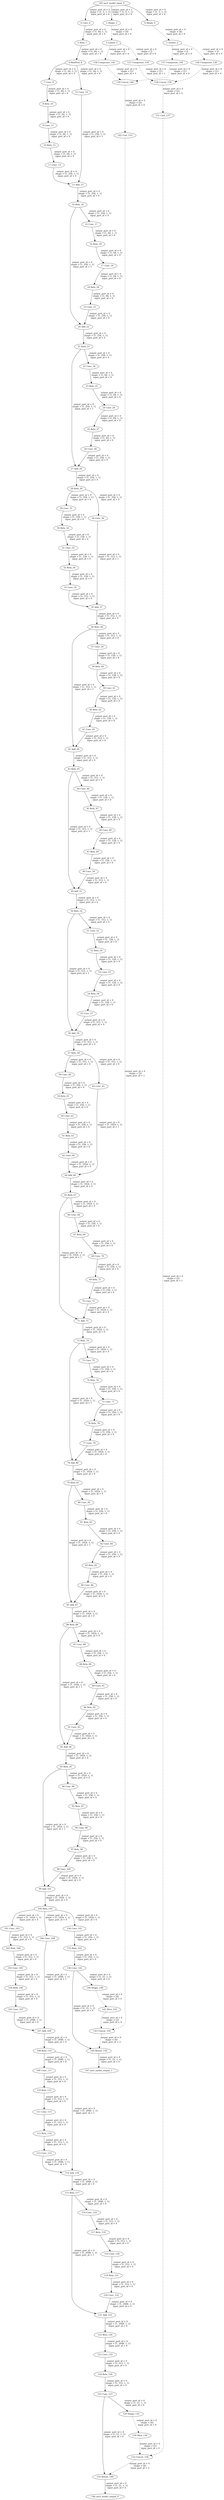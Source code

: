 strict digraph  {
"0 Shape_0" [id=0, type=Shape];
"1 Gather_2" [id=1, type=Gather];
"2 Shape_3" [id=2, type=Shape];
"3 Gather_5" [id=3, type=Gather];
"4 Conv_6" [id=4, type=Conv];
"5 Relu_7" [id=5, type=Relu];
"6 MaxPool_8" [id=6, type=MaxPool];
"7 Conv_9" [id=7, type=Conv];
"8 Relu_10" [id=8, type=Relu];
"9 Conv_11" [id=9, type=Conv];
"10 Relu_12" [id=10, type=Relu];
"11 Conv_13" [id=11, type=Conv];
"12 Conv_14" [id=12, type=Conv];
"13 Add_15" [id=13, type=Add];
"14 Relu_16" [id=14, type=Relu];
"15 Conv_17" [id=15, type=Conv];
"16 Relu_18" [id=16, type=Relu];
"17 Conv_19" [id=17, type=Conv];
"18 Relu_20" [id=18, type=Relu];
"19 Conv_21" [id=19, type=Conv];
"20 Add_22" [id=20, type=Add];
"21 Relu_23" [id=21, type=Relu];
"22 Conv_24" [id=22, type=Conv];
"23 Relu_25" [id=23, type=Relu];
"24 Conv_26" [id=24, type=Conv];
"25 Relu_27" [id=25, type=Relu];
"26 Conv_28" [id=26, type=Conv];
"27 Add_29" [id=27, type=Add];
"28 Relu_30" [id=28, type=Relu];
"29 Conv_31" [id=29, type=Conv];
"30 Relu_32" [id=30, type=Relu];
"31 Conv_33" [id=31, type=Conv];
"32 Relu_34" [id=32, type=Relu];
"33 Conv_35" [id=33, type=Conv];
"34 Conv_36" [id=34, type=Conv];
"35 Add_37" [id=35, type=Add];
"36 Relu_38" [id=36, type=Relu];
"37 Conv_39" [id=37, type=Conv];
"38 Relu_40" [id=38, type=Relu];
"39 Conv_41" [id=39, type=Conv];
"40 Relu_42" [id=40, type=Relu];
"41 Conv_43" [id=41, type=Conv];
"42 Add_44" [id=42, type=Add];
"43 Relu_45" [id=43, type=Relu];
"44 Conv_46" [id=44, type=Conv];
"45 Relu_47" [id=45, type=Relu];
"46 Conv_48" [id=46, type=Conv];
"47 Relu_49" [id=47, type=Relu];
"48 Conv_50" [id=48, type=Conv];
"49 Add_51" [id=49, type=Add];
"50 Relu_52" [id=50, type=Relu];
"51 Conv_53" [id=51, type=Conv];
"52 Relu_54" [id=52, type=Relu];
"53 Conv_55" [id=53, type=Conv];
"54 Relu_56" [id=54, type=Relu];
"55 Conv_57" [id=55, type=Conv];
"56 Add_58" [id=56, type=Add];
"57 Relu_59" [id=57, type=Relu];
"58 Conv_60" [id=58, type=Conv];
"59 Relu_61" [id=59, type=Relu];
"60 Conv_62" [id=60, type=Conv];
"61 Relu_63" [id=61, type=Relu];
"62 Conv_64" [id=62, type=Conv];
"63 Conv_65" [id=63, type=Conv];
"64 Add_66" [id=64, type=Add];
"65 Relu_67" [id=65, type=Relu];
"66 Conv_68" [id=66, type=Conv];
"67 Relu_69" [id=67, type=Relu];
"68 Conv_70" [id=68, type=Conv];
"69 Relu_71" [id=69, type=Relu];
"70 Conv_72" [id=70, type=Conv];
"71 Add_73" [id=71, type=Add];
"72 Relu_74" [id=72, type=Relu];
"73 Conv_75" [id=73, type=Conv];
"74 Relu_76" [id=74, type=Relu];
"75 Conv_77" [id=75, type=Conv];
"76 Relu_78" [id=76, type=Relu];
"77 Conv_79" [id=77, type=Conv];
"78 Add_80" [id=78, type=Add];
"79 Relu_81" [id=79, type=Relu];
"80 Conv_82" [id=80, type=Conv];
"81 Relu_83" [id=81, type=Relu];
"82 Conv_84" [id=82, type=Conv];
"83 Relu_85" [id=83, type=Relu];
"84 Conv_86" [id=84, type=Conv];
"85 Add_87" [id=85, type=Add];
"86 Relu_88" [id=86, type=Relu];
"87 Conv_89" [id=87, type=Conv];
"88 Relu_90" [id=88, type=Relu];
"89 Conv_91" [id=89, type=Conv];
"90 Relu_92" [id=90, type=Relu];
"91 Conv_93" [id=91, type=Conv];
"92 Add_94" [id=92, type=Add];
"93 Relu_95" [id=93, type=Relu];
"94 Conv_96" [id=94, type=Conv];
"95 Relu_97" [id=95, type=Relu];
"96 Conv_98" [id=96, type=Conv];
"97 Relu_99" [id=97, type=Relu];
"98 Conv_100" [id=98, type=Conv];
"99 Add_101" [id=99, type=Add];
"100 Relu_102" [id=100, type=Relu];
"101 Conv_103" [id=101, type=Conv];
"102 Relu_104" [id=102, type=Relu];
"103 Conv_105" [id=103, type=Conv];
"104 Relu_106" [id=104, type=Relu];
"105 Conv_107" [id=105, type=Conv];
"106 Conv_108" [id=106, type=Conv];
"107 Add_109" [id=107, type=Add];
"108 Relu_110" [id=108, type=Relu];
"109 Conv_111" [id=109, type=Conv];
"110 Relu_112" [id=110, type=Relu];
"111 Conv_113" [id=111, type=Conv];
"112 Relu_114" [id=112, type=Relu];
"113 Conv_115" [id=113, type=Conv];
"114 Add_116" [id=114, type=Add];
"115 Relu_117" [id=115, type=Relu];
"116 Conv_118" [id=116, type=Conv];
"117 Relu_119" [id=117, type=Relu];
"118 Conv_120" [id=118, type=Conv];
"119 Relu_121" [id=119, type=Relu];
"120 Conv_122" [id=120, type=Conv];
"121 Add_123" [id=121, type=Add];
"122 Relu_124" [id=122, type=Relu];
"123 Conv_125" [id=123, type=Conv];
"124 Relu_126" [id=124, type=Relu];
"125 Conv_127" [id=125, type=Conv];
"126 Unsqueeze_128" [id=126, type=Unsqueeze];
"127 Unsqueeze_129" [id=127, type=Unsqueeze];
"128 Concat_130" [id=128, type=Concat];
"129 Shape_132" [id=129, type=Shape];
"130 Slice_136" [id=130, type=Slice];
"131 Cast_137" [id=131, type=Cast];
"132 Concat_138" [id=132, type=Concat];
"133 Resize_140" [id=133, type=Resize];
"134 Conv_141" [id=134, type=Conv];
"135 Relu_142" [id=135, type=Relu];
"136 Conv_143" [id=136, type=Conv];
"137 Unsqueeze_144" [id=137, type=Unsqueeze];
"138 Unsqueeze_145" [id=138, type=Unsqueeze];
"139 Concat_146" [id=139, type=Concat];
"140 Shape_148" [id=140, type=Shape];
"141 Slice_152" [id=141, type=Slice];
"142 Cast_153" [id=142, type=Cast];
"143 Concat_154" [id=143, type=Concat];
"144 Resize_156" [id=144, type=Resize];
"145 nncf_model_input_0" [id=145, type=nncf_model_input];
"146 nncf_model_output_0" [id=146, type=nncf_model_output];
"147 nncf_model_output_1" [id=147, type=nncf_model_output];
"0 Shape_0" -> "1 Gather_2"  [label="output_port_id = 0 \n shape = [4] \n input_port_id = 0 \n ", style=dashed];
"1 Gather_2" -> "126 Unsqueeze_128"  [label="output_port_id = 0 \n shape = [] \n input_port_id = 0 \n ", style=dashed];
"1 Gather_2" -> "137 Unsqueeze_144"  [label="output_port_id = 0 \n shape = [] \n input_port_id = 0 \n ", style=dashed];
"2 Shape_3" -> "3 Gather_5"  [label="output_port_id = 0 \n shape = [4] \n input_port_id = 0 \n ", style=dashed];
"3 Gather_5" -> "127 Unsqueeze_129"  [label="output_port_id = 0 \n shape = [] \n input_port_id = 0 \n ", style=dashed];
"3 Gather_5" -> "138 Unsqueeze_145"  [label="output_port_id = 0 \n shape = [] \n input_port_id = 0 \n ", style=dashed];
"4 Conv_6" -> "5 Relu_7"  [label="output_port_id = 0 \n shape = [1, 64, 1, 1] \n input_port_id = 0 \n ", style=solid];
"5 Relu_7" -> "6 MaxPool_8"  [label="output_port_id = 0 \n shape = [1, 64, 1, 1] \n input_port_id = 0 \n ", style=solid];
"6 MaxPool_8" -> "7 Conv_9"  [label="output_port_id = 0 \n shape = [1, 64, 1, 1] \n input_port_id = 0 \n ", style=solid];
"6 MaxPool_8" -> "12 Conv_14"  [label="output_port_id = 0 \n shape = [1, 64, 1, 1] \n input_port_id = 0 \n ", style=solid];
"7 Conv_9" -> "8 Relu_10"  [label="output_port_id = 0 \n shape = [1, 64, 1, 1] \n input_port_id = 0 \n ", style=solid];
"8 Relu_10" -> "9 Conv_11"  [label="output_port_id = 0 \n shape = [1, 64, 1, 1] \n input_port_id = 0 \n ", style=solid];
"9 Conv_11" -> "10 Relu_12"  [label="output_port_id = 0 \n shape = [1, 64, 1, 1] \n input_port_id = 0 \n ", style=solid];
"10 Relu_12" -> "11 Conv_13"  [label="output_port_id = 0 \n shape = [1, 64, 1, 1] \n input_port_id = 0 \n ", style=solid];
"11 Conv_13" -> "13 Add_15"  [label="output_port_id = 0 \n shape = [1, 256, 1, 1] \n input_port_id = 0 \n ", style=solid];
"12 Conv_14" -> "13 Add_15"  [label="output_port_id = 0 \n shape = [1, 256, 1, 1] \n input_port_id = 1 \n ", style=solid];
"13 Add_15" -> "14 Relu_16"  [label="output_port_id = 0 \n shape = [1, 256, 1, 1] \n input_port_id = 0 \n ", style=solid];
"14 Relu_16" -> "15 Conv_17"  [label="output_port_id = 0 \n shape = [1, 256, 1, 1] \n input_port_id = 0 \n ", style=solid];
"14 Relu_16" -> "20 Add_22"  [label="output_port_id = 0 \n shape = [1, 256, 1, 1] \n input_port_id = 1 \n ", style=solid];
"15 Conv_17" -> "16 Relu_18"  [label="output_port_id = 0 \n shape = [1, 64, 1, 1] \n input_port_id = 0 \n ", style=solid];
"16 Relu_18" -> "17 Conv_19"  [label="output_port_id = 0 \n shape = [1, 64, 1, 1] \n input_port_id = 0 \n ", style=solid];
"17 Conv_19" -> "18 Relu_20"  [label="output_port_id = 0 \n shape = [1, 64, 1, 1] \n input_port_id = 0 \n ", style=solid];
"18 Relu_20" -> "19 Conv_21"  [label="output_port_id = 0 \n shape = [1, 64, 1, 1] \n input_port_id = 0 \n ", style=solid];
"19 Conv_21" -> "20 Add_22"  [label="output_port_id = 0 \n shape = [1, 256, 1, 1] \n input_port_id = 0 \n ", style=solid];
"20 Add_22" -> "21 Relu_23"  [label="output_port_id = 0 \n shape = [1, 256, 1, 1] \n input_port_id = 0 \n ", style=solid];
"21 Relu_23" -> "22 Conv_24"  [label="output_port_id = 0 \n shape = [1, 256, 1, 1] \n input_port_id = 0 \n ", style=solid];
"21 Relu_23" -> "27 Add_29"  [label="output_port_id = 0 \n shape = [1, 256, 1, 1] \n input_port_id = 1 \n ", style=solid];
"22 Conv_24" -> "23 Relu_25"  [label="output_port_id = 0 \n shape = [1, 64, 1, 1] \n input_port_id = 0 \n ", style=solid];
"23 Relu_25" -> "24 Conv_26"  [label="output_port_id = 0 \n shape = [1, 64, 1, 1] \n input_port_id = 0 \n ", style=solid];
"24 Conv_26" -> "25 Relu_27"  [label="output_port_id = 0 \n shape = [1, 64, 1, 1] \n input_port_id = 0 \n ", style=solid];
"25 Relu_27" -> "26 Conv_28"  [label="output_port_id = 0 \n shape = [1, 64, 1, 1] \n input_port_id = 0 \n ", style=solid];
"26 Conv_28" -> "27 Add_29"  [label="output_port_id = 0 \n shape = [1, 256, 1, 1] \n input_port_id = 0 \n ", style=solid];
"27 Add_29" -> "28 Relu_30"  [label="output_port_id = 0 \n shape = [1, 256, 1, 1] \n input_port_id = 0 \n ", style=solid];
"28 Relu_30" -> "29 Conv_31"  [label="output_port_id = 0 \n shape = [1, 256, 1, 1] \n input_port_id = 0 \n ", style=solid];
"28 Relu_30" -> "34 Conv_36"  [label="output_port_id = 0 \n shape = [1, 256, 1, 1] \n input_port_id = 0 \n ", style=solid];
"29 Conv_31" -> "30 Relu_32"  [label="output_port_id = 0 \n shape = [1, 128, 1, 1] \n input_port_id = 0 \n ", style=solid];
"30 Relu_32" -> "31 Conv_33"  [label="output_port_id = 0 \n shape = [1, 128, 1, 1] \n input_port_id = 0 \n ", style=solid];
"31 Conv_33" -> "32 Relu_34"  [label="output_port_id = 0 \n shape = [1, 128, 1, 1] \n input_port_id = 0 \n ", style=solid];
"32 Relu_34" -> "33 Conv_35"  [label="output_port_id = 0 \n shape = [1, 128, 1, 1] \n input_port_id = 0 \n ", style=solid];
"33 Conv_35" -> "35 Add_37"  [label="output_port_id = 0 \n shape = [1, 512, 1, 1] \n input_port_id = 0 \n ", style=solid];
"34 Conv_36" -> "35 Add_37"  [label="output_port_id = 0 \n shape = [1, 512, 1, 1] \n input_port_id = 1 \n ", style=solid];
"35 Add_37" -> "36 Relu_38"  [label="output_port_id = 0 \n shape = [1, 512, 1, 1] \n input_port_id = 0 \n ", style=solid];
"36 Relu_38" -> "37 Conv_39"  [label="output_port_id = 0 \n shape = [1, 512, 1, 1] \n input_port_id = 0 \n ", style=solid];
"36 Relu_38" -> "42 Add_44"  [label="output_port_id = 0 \n shape = [1, 512, 1, 1] \n input_port_id = 1 \n ", style=solid];
"37 Conv_39" -> "38 Relu_40"  [label="output_port_id = 0 \n shape = [1, 128, 1, 1] \n input_port_id = 0 \n ", style=solid];
"38 Relu_40" -> "39 Conv_41"  [label="output_port_id = 0 \n shape = [1, 128, 1, 1] \n input_port_id = 0 \n ", style=solid];
"39 Conv_41" -> "40 Relu_42"  [label="output_port_id = 0 \n shape = [1, 128, 1, 1] \n input_port_id = 0 \n ", style=solid];
"40 Relu_42" -> "41 Conv_43"  [label="output_port_id = 0 \n shape = [1, 128, 1, 1] \n input_port_id = 0 \n ", style=solid];
"41 Conv_43" -> "42 Add_44"  [label="output_port_id = 0 \n shape = [1, 512, 1, 1] \n input_port_id = 0 \n ", style=solid];
"42 Add_44" -> "43 Relu_45"  [label="output_port_id = 0 \n shape = [1, 512, 1, 1] \n input_port_id = 0 \n ", style=solid];
"43 Relu_45" -> "44 Conv_46"  [label="output_port_id = 0 \n shape = [1, 512, 1, 1] \n input_port_id = 0 \n ", style=solid];
"43 Relu_45" -> "49 Add_51"  [label="output_port_id = 0 \n shape = [1, 512, 1, 1] \n input_port_id = 1 \n ", style=solid];
"44 Conv_46" -> "45 Relu_47"  [label="output_port_id = 0 \n shape = [1, 128, 1, 1] \n input_port_id = 0 \n ", style=solid];
"45 Relu_47" -> "46 Conv_48"  [label="output_port_id = 0 \n shape = [1, 128, 1, 1] \n input_port_id = 0 \n ", style=solid];
"46 Conv_48" -> "47 Relu_49"  [label="output_port_id = 0 \n shape = [1, 128, 1, 1] \n input_port_id = 0 \n ", style=solid];
"47 Relu_49" -> "48 Conv_50"  [label="output_port_id = 0 \n shape = [1, 128, 1, 1] \n input_port_id = 0 \n ", style=solid];
"48 Conv_50" -> "49 Add_51"  [label="output_port_id = 0 \n shape = [1, 512, 1, 1] \n input_port_id = 0 \n ", style=solid];
"49 Add_51" -> "50 Relu_52"  [label="output_port_id = 0 \n shape = [1, 512, 1, 1] \n input_port_id = 0 \n ", style=solid];
"50 Relu_52" -> "51 Conv_53"  [label="output_port_id = 0 \n shape = [1, 512, 1, 1] \n input_port_id = 0 \n ", style=solid];
"50 Relu_52" -> "56 Add_58"  [label="output_port_id = 0 \n shape = [1, 512, 1, 1] \n input_port_id = 1 \n ", style=solid];
"51 Conv_53" -> "52 Relu_54"  [label="output_port_id = 0 \n shape = [1, 128, 1, 1] \n input_port_id = 0 \n ", style=solid];
"52 Relu_54" -> "53 Conv_55"  [label="output_port_id = 0 \n shape = [1, 128, 1, 1] \n input_port_id = 0 \n ", style=solid];
"53 Conv_55" -> "54 Relu_56"  [label="output_port_id = 0 \n shape = [1, 128, 1, 1] \n input_port_id = 0 \n ", style=solid];
"54 Relu_56" -> "55 Conv_57"  [label="output_port_id = 0 \n shape = [1, 128, 1, 1] \n input_port_id = 0 \n ", style=solid];
"55 Conv_57" -> "56 Add_58"  [label="output_port_id = 0 \n shape = [1, 512, 1, 1] \n input_port_id = 0 \n ", style=solid];
"56 Add_58" -> "57 Relu_59"  [label="output_port_id = 0 \n shape = [1, 512, 1, 1] \n input_port_id = 0 \n ", style=solid];
"57 Relu_59" -> "58 Conv_60"  [label="output_port_id = 0 \n shape = [1, 512, 1, 1] \n input_port_id = 0 \n ", style=solid];
"57 Relu_59" -> "63 Conv_65"  [label="output_port_id = 0 \n shape = [1, 512, 1, 1] \n input_port_id = 0 \n ", style=solid];
"58 Conv_60" -> "59 Relu_61"  [label="output_port_id = 0 \n shape = [1, 256, 1, 1] \n input_port_id = 0 \n ", style=solid];
"59 Relu_61" -> "60 Conv_62"  [label="output_port_id = 0 \n shape = [1, 256, 1, 1] \n input_port_id = 0 \n ", style=solid];
"60 Conv_62" -> "61 Relu_63"  [label="output_port_id = 0 \n shape = [1, 256, 1, 1] \n input_port_id = 0 \n ", style=solid];
"61 Relu_63" -> "62 Conv_64"  [label="output_port_id = 0 \n shape = [1, 256, 1, 1] \n input_port_id = 0 \n ", style=solid];
"62 Conv_64" -> "64 Add_66"  [label="output_port_id = 0 \n shape = [1, 1024, 1, 1] \n input_port_id = 0 \n ", style=solid];
"63 Conv_65" -> "64 Add_66"  [label="output_port_id = 0 \n shape = [1, 1024, 1, 1] \n input_port_id = 1 \n ", style=solid];
"64 Add_66" -> "65 Relu_67"  [label="output_port_id = 0 \n shape = [1, 1024, 1, 1] \n input_port_id = 0 \n ", style=solid];
"65 Relu_67" -> "66 Conv_68"  [label="output_port_id = 0 \n shape = [1, 1024, 1, 1] \n input_port_id = 0 \n ", style=solid];
"65 Relu_67" -> "71 Add_73"  [label="output_port_id = 0 \n shape = [1, 1024, 1, 1] \n input_port_id = 1 \n ", style=solid];
"66 Conv_68" -> "67 Relu_69"  [label="output_port_id = 0 \n shape = [1, 256, 1, 1] \n input_port_id = 0 \n ", style=solid];
"67 Relu_69" -> "68 Conv_70"  [label="output_port_id = 0 \n shape = [1, 256, 1, 1] \n input_port_id = 0 \n ", style=solid];
"68 Conv_70" -> "69 Relu_71"  [label="output_port_id = 0 \n shape = [1, 256, 1, 1] \n input_port_id = 0 \n ", style=solid];
"69 Relu_71" -> "70 Conv_72"  [label="output_port_id = 0 \n shape = [1, 256, 1, 1] \n input_port_id = 0 \n ", style=solid];
"70 Conv_72" -> "71 Add_73"  [label="output_port_id = 0 \n shape = [1, 1024, 1, 1] \n input_port_id = 0 \n ", style=solid];
"71 Add_73" -> "72 Relu_74"  [label="output_port_id = 0 \n shape = [1, 1024, 1, 1] \n input_port_id = 0 \n ", style=solid];
"72 Relu_74" -> "73 Conv_75"  [label="output_port_id = 0 \n shape = [1, 1024, 1, 1] \n input_port_id = 0 \n ", style=solid];
"72 Relu_74" -> "78 Add_80"  [label="output_port_id = 0 \n shape = [1, 1024, 1, 1] \n input_port_id = 1 \n ", style=solid];
"73 Conv_75" -> "74 Relu_76"  [label="output_port_id = 0 \n shape = [1, 256, 1, 1] \n input_port_id = 0 \n ", style=solid];
"74 Relu_76" -> "75 Conv_77"  [label="output_port_id = 0 \n shape = [1, 256, 1, 1] \n input_port_id = 0 \n ", style=solid];
"75 Conv_77" -> "76 Relu_78"  [label="output_port_id = 0 \n shape = [1, 256, 1, 1] \n input_port_id = 0 \n ", style=solid];
"76 Relu_78" -> "77 Conv_79"  [label="output_port_id = 0 \n shape = [1, 256, 1, 1] \n input_port_id = 0 \n ", style=solid];
"77 Conv_79" -> "78 Add_80"  [label="output_port_id = 0 \n shape = [1, 1024, 1, 1] \n input_port_id = 0 \n ", style=solid];
"78 Add_80" -> "79 Relu_81"  [label="output_port_id = 0 \n shape = [1, 1024, 1, 1] \n input_port_id = 0 \n ", style=solid];
"79 Relu_81" -> "80 Conv_82"  [label="output_port_id = 0 \n shape = [1, 1024, 1, 1] \n input_port_id = 0 \n ", style=solid];
"79 Relu_81" -> "85 Add_87"  [label="output_port_id = 0 \n shape = [1, 1024, 1, 1] \n input_port_id = 1 \n ", style=solid];
"80 Conv_82" -> "81 Relu_83"  [label="output_port_id = 0 \n shape = [1, 256, 1, 1] \n input_port_id = 0 \n ", style=solid];
"81 Relu_83" -> "82 Conv_84"  [label="output_port_id = 0 \n shape = [1, 256, 1, 1] \n input_port_id = 0 \n ", style=solid];
"82 Conv_84" -> "83 Relu_85"  [label="output_port_id = 0 \n shape = [1, 256, 1, 1] \n input_port_id = 0 \n ", style=solid];
"83 Relu_85" -> "84 Conv_86"  [label="output_port_id = 0 \n shape = [1, 256, 1, 1] \n input_port_id = 0 \n ", style=solid];
"84 Conv_86" -> "85 Add_87"  [label="output_port_id = 0 \n shape = [1, 1024, 1, 1] \n input_port_id = 0 \n ", style=solid];
"85 Add_87" -> "86 Relu_88"  [label="output_port_id = 0 \n shape = [1, 1024, 1, 1] \n input_port_id = 0 \n ", style=solid];
"86 Relu_88" -> "87 Conv_89"  [label="output_port_id = 0 \n shape = [1, 1024, 1, 1] \n input_port_id = 0 \n ", style=solid];
"86 Relu_88" -> "92 Add_94"  [label="output_port_id = 0 \n shape = [1, 1024, 1, 1] \n input_port_id = 1 \n ", style=solid];
"87 Conv_89" -> "88 Relu_90"  [label="output_port_id = 0 \n shape = [1, 256, 1, 1] \n input_port_id = 0 \n ", style=solid];
"88 Relu_90" -> "89 Conv_91"  [label="output_port_id = 0 \n shape = [1, 256, 1, 1] \n input_port_id = 0 \n ", style=solid];
"89 Conv_91" -> "90 Relu_92"  [label="output_port_id = 0 \n shape = [1, 256, 1, 1] \n input_port_id = 0 \n ", style=solid];
"90 Relu_92" -> "91 Conv_93"  [label="output_port_id = 0 \n shape = [1, 256, 1, 1] \n input_port_id = 0 \n ", style=solid];
"91 Conv_93" -> "92 Add_94"  [label="output_port_id = 0 \n shape = [1, 1024, 1, 1] \n input_port_id = 0 \n ", style=solid];
"92 Add_94" -> "93 Relu_95"  [label="output_port_id = 0 \n shape = [1, 1024, 1, 1] \n input_port_id = 0 \n ", style=solid];
"93 Relu_95" -> "94 Conv_96"  [label="output_port_id = 0 \n shape = [1, 1024, 1, 1] \n input_port_id = 0 \n ", style=solid];
"93 Relu_95" -> "99 Add_101"  [label="output_port_id = 0 \n shape = [1, 1024, 1, 1] \n input_port_id = 1 \n ", style=solid];
"94 Conv_96" -> "95 Relu_97"  [label="output_port_id = 0 \n shape = [1, 256, 1, 1] \n input_port_id = 0 \n ", style=solid];
"95 Relu_97" -> "96 Conv_98"  [label="output_port_id = 0 \n shape = [1, 256, 1, 1] \n input_port_id = 0 \n ", style=solid];
"96 Conv_98" -> "97 Relu_99"  [label="output_port_id = 0 \n shape = [1, 256, 1, 1] \n input_port_id = 0 \n ", style=solid];
"97 Relu_99" -> "98 Conv_100"  [label="output_port_id = 0 \n shape = [1, 256, 1, 1] \n input_port_id = 0 \n ", style=solid];
"98 Conv_100" -> "99 Add_101"  [label="output_port_id = 0 \n shape = [1, 1024, 1, 1] \n input_port_id = 0 \n ", style=solid];
"99 Add_101" -> "100 Relu_102"  [label="output_port_id = 0 \n shape = [1, 1024, 1, 1] \n input_port_id = 0 \n ", style=solid];
"100 Relu_102" -> "101 Conv_103"  [label="output_port_id = 0 \n shape = [1, 1024, 1, 1] \n input_port_id = 0 \n ", style=solid];
"100 Relu_102" -> "106 Conv_108"  [label="output_port_id = 0 \n shape = [1, 1024, 1, 1] \n input_port_id = 0 \n ", style=solid];
"100 Relu_102" -> "134 Conv_141"  [label="output_port_id = 0 \n shape = [1, 1024, 1, 1] \n input_port_id = 0 \n ", style=solid];
"101 Conv_103" -> "102 Relu_104"  [label="output_port_id = 0 \n shape = [1, 512, 1, 1] \n input_port_id = 0 \n ", style=solid];
"102 Relu_104" -> "103 Conv_105"  [label="output_port_id = 0 \n shape = [1, 512, 1, 1] \n input_port_id = 0 \n ", style=solid];
"103 Conv_105" -> "104 Relu_106"  [label="output_port_id = 0 \n shape = [1, 512, 1, 1] \n input_port_id = 0 \n ", style=solid];
"104 Relu_106" -> "105 Conv_107"  [label="output_port_id = 0 \n shape = [1, 512, 1, 1] \n input_port_id = 0 \n ", style=solid];
"105 Conv_107" -> "107 Add_109"  [label="output_port_id = 0 \n shape = [1, 2048, 1, 1] \n input_port_id = 0 \n ", style=solid];
"106 Conv_108" -> "107 Add_109"  [label="output_port_id = 0 \n shape = [1, 2048, 1, 1] \n input_port_id = 1 \n ", style=solid];
"107 Add_109" -> "108 Relu_110"  [label="output_port_id = 0 \n shape = [1, 2048, 1, 1] \n input_port_id = 0 \n ", style=solid];
"108 Relu_110" -> "109 Conv_111"  [label="output_port_id = 0 \n shape = [1, 2048, 1, 1] \n input_port_id = 0 \n ", style=solid];
"108 Relu_110" -> "114 Add_116"  [label="output_port_id = 0 \n shape = [1, 2048, 1, 1] \n input_port_id = 1 \n ", style=solid];
"109 Conv_111" -> "110 Relu_112"  [label="output_port_id = 0 \n shape = [1, 512, 1, 1] \n input_port_id = 0 \n ", style=solid];
"110 Relu_112" -> "111 Conv_113"  [label="output_port_id = 0 \n shape = [1, 512, 1, 1] \n input_port_id = 0 \n ", style=solid];
"111 Conv_113" -> "112 Relu_114"  [label="output_port_id = 0 \n shape = [1, 512, 1, 1] \n input_port_id = 0 \n ", style=solid];
"112 Relu_114" -> "113 Conv_115"  [label="output_port_id = 0 \n shape = [1, 512, 1, 1] \n input_port_id = 0 \n ", style=solid];
"113 Conv_115" -> "114 Add_116"  [label="output_port_id = 0 \n shape = [1, 2048, 1, 1] \n input_port_id = 0 \n ", style=solid];
"114 Add_116" -> "115 Relu_117"  [label="output_port_id = 0 \n shape = [1, 2048, 1, 1] \n input_port_id = 0 \n ", style=solid];
"115 Relu_117" -> "116 Conv_118"  [label="output_port_id = 0 \n shape = [1, 2048, 1, 1] \n input_port_id = 0 \n ", style=solid];
"115 Relu_117" -> "121 Add_123"  [label="output_port_id = 0 \n shape = [1, 2048, 1, 1] \n input_port_id = 1 \n ", style=solid];
"116 Conv_118" -> "117 Relu_119"  [label="output_port_id = 0 \n shape = [1, 512, 1, 1] \n input_port_id = 0 \n ", style=solid];
"117 Relu_119" -> "118 Conv_120"  [label="output_port_id = 0 \n shape = [1, 512, 1, 1] \n input_port_id = 0 \n ", style=solid];
"118 Conv_120" -> "119 Relu_121"  [label="output_port_id = 0 \n shape = [1, 512, 1, 1] \n input_port_id = 0 \n ", style=solid];
"119 Relu_121" -> "120 Conv_122"  [label="output_port_id = 0 \n shape = [1, 512, 1, 1] \n input_port_id = 0 \n ", style=solid];
"120 Conv_122" -> "121 Add_123"  [label="output_port_id = 0 \n shape = [1, 2048, 1, 1] \n input_port_id = 0 \n ", style=solid];
"121 Add_123" -> "122 Relu_124"  [label="output_port_id = 0 \n shape = [1, 2048, 1, 1] \n input_port_id = 0 \n ", style=solid];
"122 Relu_124" -> "123 Conv_125"  [label="output_port_id = 0 \n shape = [1, 2048, 1, 1] \n input_port_id = 0 \n ", style=solid];
"123 Conv_125" -> "124 Relu_126"  [label="output_port_id = 0 \n shape = [1, 512, 1, 1] \n input_port_id = 0 \n ", style=solid];
"124 Relu_126" -> "125 Conv_127"  [label="output_port_id = 0 \n shape = [1, 512, 1, 1] \n input_port_id = 0 \n ", style=solid];
"125 Conv_127" -> "129 Shape_132"  [label="output_port_id = 0 \n shape = [1, 21, 1, 1] \n input_port_id = 0 \n ", style=solid];
"125 Conv_127" -> "133 Resize_140"  [label="output_port_id = 0 \n shape = [1, 21, 1, 1] \n input_port_id = 0 \n ", style=solid];
"126 Unsqueeze_128" -> "128 Concat_130"  [label="output_port_id = 0 \n shape = [1] \n input_port_id = 0 \n ", style=dashed];
"127 Unsqueeze_129" -> "128 Concat_130"  [label="output_port_id = 0 \n shape = [1] \n input_port_id = 1 \n ", style=dashed];
"128 Concat_130" -> "131 Cast_137"  [label="output_port_id = 0 \n shape = [2] \n input_port_id = 0 \n ", style=dashed];
"129 Shape_132" -> "130 Slice_136"  [label="output_port_id = 0 \n shape = [4] \n input_port_id = 0 \n ", style=dashed];
"130 Slice_136" -> "132 Concat_138"  [label="output_port_id = 0 \n shape = [2] \n input_port_id = 0 \n ", style=dashed];
"131 Cast_137" -> "132 Concat_138"  [label="output_port_id = 0 \n shape = [2] \n input_port_id = 1 \n ", style=dashed];
"132 Concat_138" -> "133 Resize_140"  [label="output_port_id = 0 \n shape = [4] \n input_port_id = 3 \n ", style=dashed];
"133 Resize_140" -> "146 nncf_model_output_0"  [label="output_port_id = 0 \n shape = [1, 21, 1, 1] \n input_port_id = 0 \n ", style=solid];
"134 Conv_141" -> "135 Relu_142"  [label="output_port_id = 0 \n shape = [1, 256, 1, 1] \n input_port_id = 0 \n ", style=solid];
"135 Relu_142" -> "136 Conv_143"  [label="output_port_id = 0 \n shape = [1, 256, 1, 1] \n input_port_id = 0 \n ", style=solid];
"136 Conv_143" -> "140 Shape_148"  [label="output_port_id = 0 \n shape = [1, 21, 1, 1] \n input_port_id = 0 \n ", style=solid];
"136 Conv_143" -> "144 Resize_156"  [label="output_port_id = 0 \n shape = [1, 21, 1, 1] \n input_port_id = 0 \n ", style=solid];
"137 Unsqueeze_144" -> "139 Concat_146"  [label="output_port_id = 0 \n shape = [1] \n input_port_id = 0 \n ", style=dashed];
"138 Unsqueeze_145" -> "139 Concat_146"  [label="output_port_id = 0 \n shape = [1] \n input_port_id = 1 \n ", style=dashed];
"139 Concat_146" -> "142 Cast_153"  [label="output_port_id = 0 \n shape = [2] \n input_port_id = 0 \n ", style=dashed];
"140 Shape_148" -> "141 Slice_152"  [label="output_port_id = 0 \n shape = [4] \n input_port_id = 0 \n ", style=dashed];
"141 Slice_152" -> "143 Concat_154"  [label="output_port_id = 0 \n shape = [2] \n input_port_id = 0 \n ", style=dashed];
"142 Cast_153" -> "143 Concat_154"  [label="output_port_id = 0 \n shape = [2] \n input_port_id = 1 \n ", style=dashed];
"143 Concat_154" -> "144 Resize_156"  [label="output_port_id = 0 \n shape = [4] \n input_port_id = 3 \n ", style=dashed];
"144 Resize_156" -> "147 nncf_model_output_1"  [label="output_port_id = 0 \n shape = [1, 21, 1, 1] \n input_port_id = 0 \n ", style=solid];
"145 nncf_model_input_0" -> "0 Shape_0"  [label="output_port_id = 0 \n shape = [1, 3, 1, 1] \n input_port_id = 0 \n ", style=solid];
"145 nncf_model_input_0" -> "2 Shape_3"  [label="output_port_id = 1 \n shape = [1, 3, 1, 1] \n input_port_id = 0 \n ", style=solid];
"145 nncf_model_input_0" -> "4 Conv_6"  [label="output_port_id = 2 \n shape = [1, 3, 1, 1] \n input_port_id = 0 \n ", style=solid];
}
